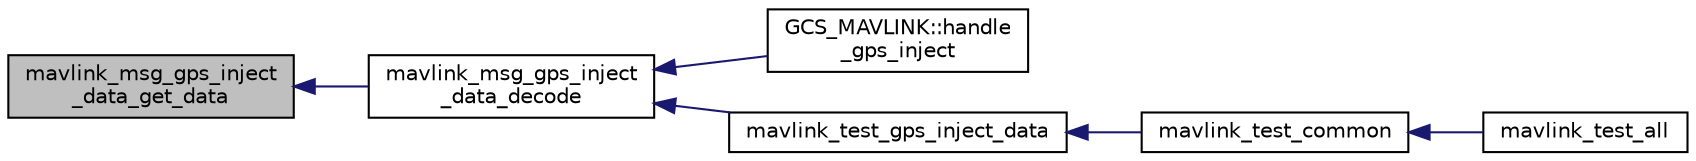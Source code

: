digraph "mavlink_msg_gps_inject_data_get_data"
{
 // INTERACTIVE_SVG=YES
  edge [fontname="Helvetica",fontsize="10",labelfontname="Helvetica",labelfontsize="10"];
  node [fontname="Helvetica",fontsize="10",shape=record];
  rankdir="LR";
  Node1 [label="mavlink_msg_gps_inject\l_data_get_data",height=0.2,width=0.4,color="black", fillcolor="grey75", style="filled", fontcolor="black"];
  Node1 -> Node2 [dir="back",color="midnightblue",fontsize="10",style="solid",fontname="Helvetica"];
  Node2 [label="mavlink_msg_gps_inject\l_data_decode",height=0.2,width=0.4,color="black", fillcolor="white", style="filled",URL="$mavlink__msg__gps__inject__data_8h.html#a1bb94f8a164eb5f3676ffc5824e9566a",tooltip="Decode a gps_inject_data message into a struct. "];
  Node2 -> Node3 [dir="back",color="midnightblue",fontsize="10",style="solid",fontname="Helvetica"];
  Node3 [label="GCS_MAVLINK::handle\l_gps_inject",height=0.2,width=0.4,color="black", fillcolor="white", style="filled",URL="$classGCS__MAVLINK.html#a471a88f28e301b8b7753b86066c22a5c"];
  Node2 -> Node4 [dir="back",color="midnightblue",fontsize="10",style="solid",fontname="Helvetica"];
  Node4 [label="mavlink_test_gps_inject_data",height=0.2,width=0.4,color="black", fillcolor="white", style="filled",URL="$common_2testsuite_8h.html#a502489a60adb8b18e3500d9368a5ff7e"];
  Node4 -> Node5 [dir="back",color="midnightblue",fontsize="10",style="solid",fontname="Helvetica"];
  Node5 [label="mavlink_test_common",height=0.2,width=0.4,color="black", fillcolor="white", style="filled",URL="$common_2testsuite_8h.html#af349432601ac003d2c80a69c100c70a4"];
  Node5 -> Node6 [dir="back",color="midnightblue",fontsize="10",style="solid",fontname="Helvetica"];
  Node6 [label="mavlink_test_all",height=0.2,width=0.4,color="black", fillcolor="white", style="filled",URL="$common_2testsuite_8h.html#a4cc77b6c343679298da5d3c2b4e48759"];
}
